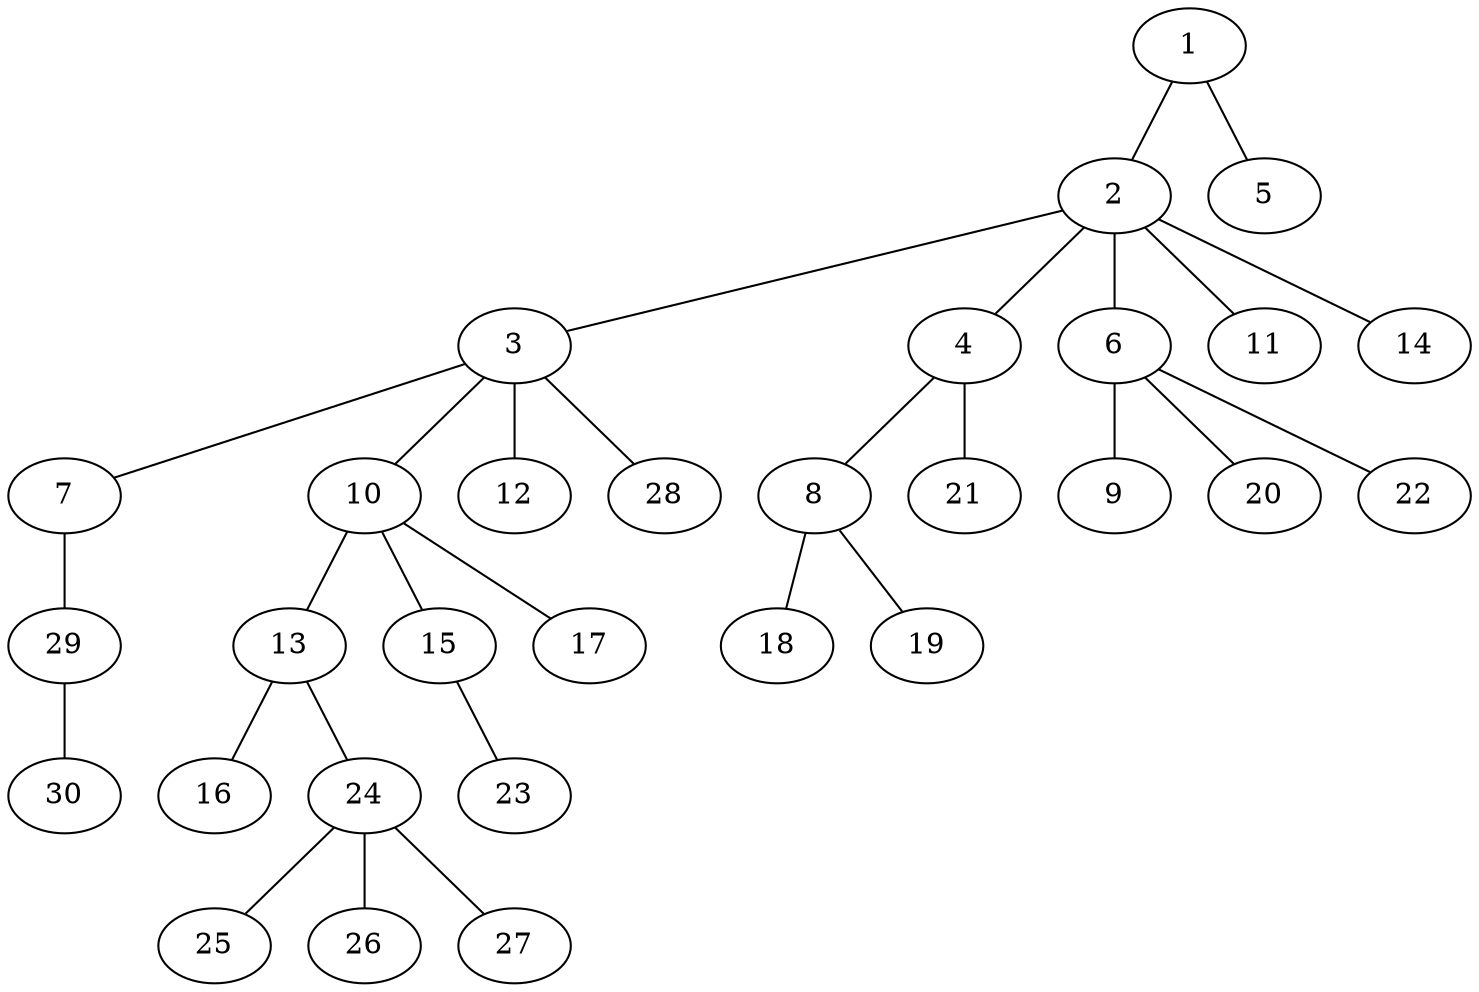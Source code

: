 graph graphname {1--2
1--5
2--3
2--4
2--6
2--11
2--14
3--7
3--10
3--12
3--28
4--8
4--21
6--9
6--20
6--22
7--29
8--18
8--19
10--13
10--15
10--17
13--16
13--24
15--23
24--25
24--26
24--27
29--30
}